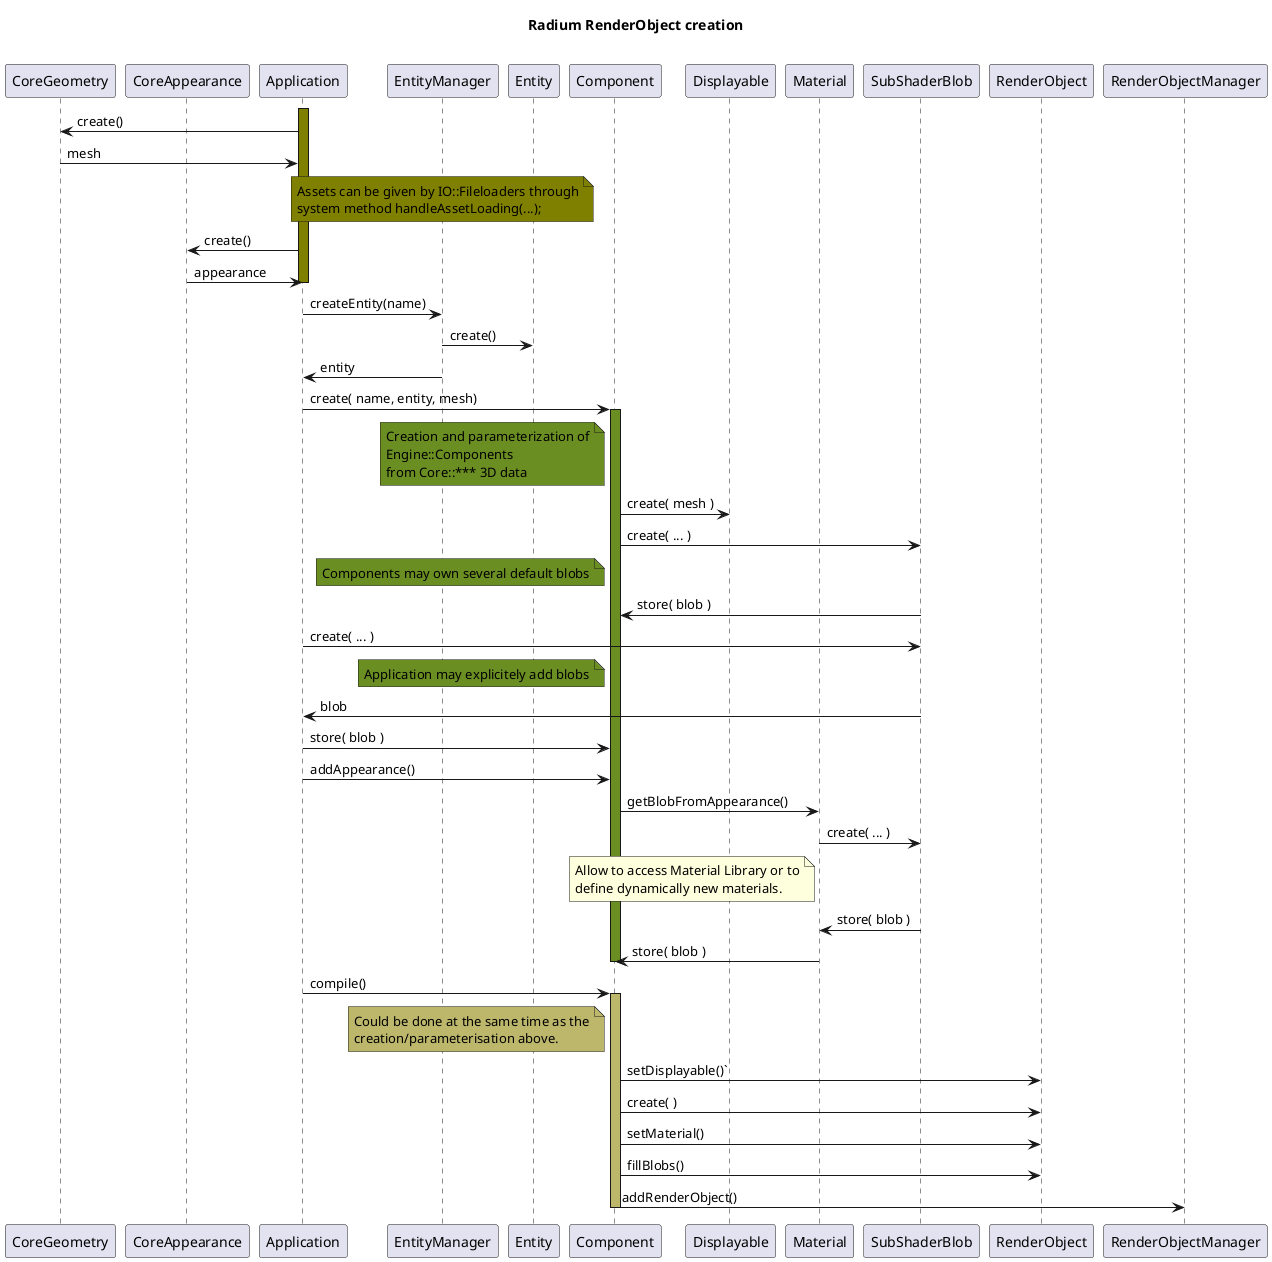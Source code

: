 @startuml

title Radium RenderObject creation\n

participant Application order 10
participant EntityManager order 20
participant Entity order 30
participant Component order 35
participant Displayable order 50
participant Material order 60
participant SubShaderBlob order 70
participant RenderObject order 75
participant RenderObjectManager order 100

activate Application #Olive
Application -> CoreGeometry : create()
Application <- CoreGeometry : mesh
note over EntityManager #Olive
Assets can be given by IO::Fileloaders through
system method handleAssetLoading(...);
end note
Application -> CoreAppearance : create()
Application <- CoreAppearance : appearance
deactivate Application

Application -> EntityManager : createEntity(name)
    EntityManager -> Entity : create()
Application <- EntityManager : entity


Application -> Component : create( name, entity, mesh)
activate Component #OliveDrab
note left Component #OliveDrab
Creation and parameterization of
Engine::Components
from Core::*** 3D data
end note
Component -> Displayable : create( mesh )
Component -> SubShaderBlob : create( ... )
note left Component #OliveDrab
Components may own several default blobs
end note
Component <- SubShaderBlob : store( blob )

Application -> SubShaderBlob : create( ... )
note left Component #OliveDrab
Application may explicitely add blobs
end note
Application <- SubShaderBlob : blob

Application -> Component : store( blob )

Application-> Component : addAppearance()
Component -> Material : getBlobFromAppearance()
Material -> SubShaderBlob : create( ... )
note left Material
Allow to access Material Library or to
define dynamically new materials.
end note
Material <- SubShaderBlob : store( blob )
Component <- Material : store( blob )
deactivate Component

Application -> Component : compile()
activate Component #DarkKhaki
note left Component #DarkKhaki
Could be done at the same time as the
creation/parameterisation above.
end note
Component -> RenderObject : setDisplayable()`
Component -> RenderObject : create( )
Component -> RenderObject : setMaterial()
Component -> RenderObject : fillBlobs()
Component -> RenderObjectManager : addRenderObject()
deactivate Component

@enduml
